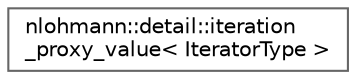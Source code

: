 digraph "Graphical Class Hierarchy"
{
 // LATEX_PDF_SIZE
  bgcolor="transparent";
  edge [fontname=Helvetica,fontsize=10,labelfontname=Helvetica,labelfontsize=10];
  node [fontname=Helvetica,fontsize=10,shape=box,height=0.2,width=0.4];
  rankdir="LR";
  Node0 [id="Node000000",label="nlohmann::detail::iteration\l_proxy_value\< IteratorType \>",height=0.2,width=0.4,color="grey40", fillcolor="white", style="filled",URL="$classnlohmann_1_1detail_1_1iteration__proxy__value.html",tooltip=" "];
}
